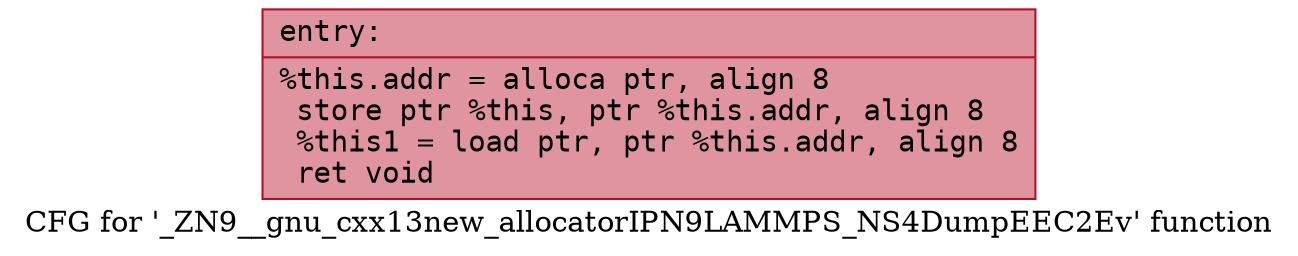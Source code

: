 digraph "CFG for '_ZN9__gnu_cxx13new_allocatorIPN9LAMMPS_NS4DumpEEC2Ev' function" {
	label="CFG for '_ZN9__gnu_cxx13new_allocatorIPN9LAMMPS_NS4DumpEEC2Ev' function";

	Node0x559d9a307f90 [shape=record,color="#b70d28ff", style=filled, fillcolor="#b70d2870" fontname="Courier",label="{entry:\l|  %this.addr = alloca ptr, align 8\l  store ptr %this, ptr %this.addr, align 8\l  %this1 = load ptr, ptr %this.addr, align 8\l  ret void\l}"];
}
